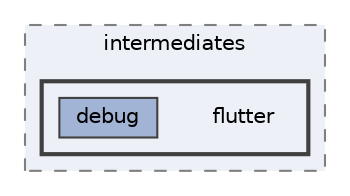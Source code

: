 digraph "build/app/intermediates/flutter"
{
 // LATEX_PDF_SIZE
  bgcolor="transparent";
  edge [fontname=Helvetica,fontsize=10,labelfontname=Helvetica,labelfontsize=10];
  node [fontname=Helvetica,fontsize=10,shape=box,height=0.2,width=0.4];
  compound=true
  subgraph clusterdir_d43b0fa1d29667c71d7ca12599450309 {
    graph [ bgcolor="#edf0f7", pencolor="grey50", label="intermediates", fontname=Helvetica,fontsize=10 style="filled,dashed", URL="dir_d43b0fa1d29667c71d7ca12599450309.html",tooltip=""]
  subgraph clusterdir_ae4710c9e0cd0002a9490baa3474663b {
    graph [ bgcolor="#edf0f7", pencolor="grey25", label="", fontname=Helvetica,fontsize=10 style="filled,bold", URL="dir_ae4710c9e0cd0002a9490baa3474663b.html",tooltip=""]
    dir_ae4710c9e0cd0002a9490baa3474663b [shape=plaintext, label="flutter"];
  dir_1a41e5fc664bb9104b9344c78e1e2eb4 [label="debug", fillcolor="#a2b4d6", color="grey25", style="filled", URL="dir_1a41e5fc664bb9104b9344c78e1e2eb4.html",tooltip=""];
  }
  }
}
